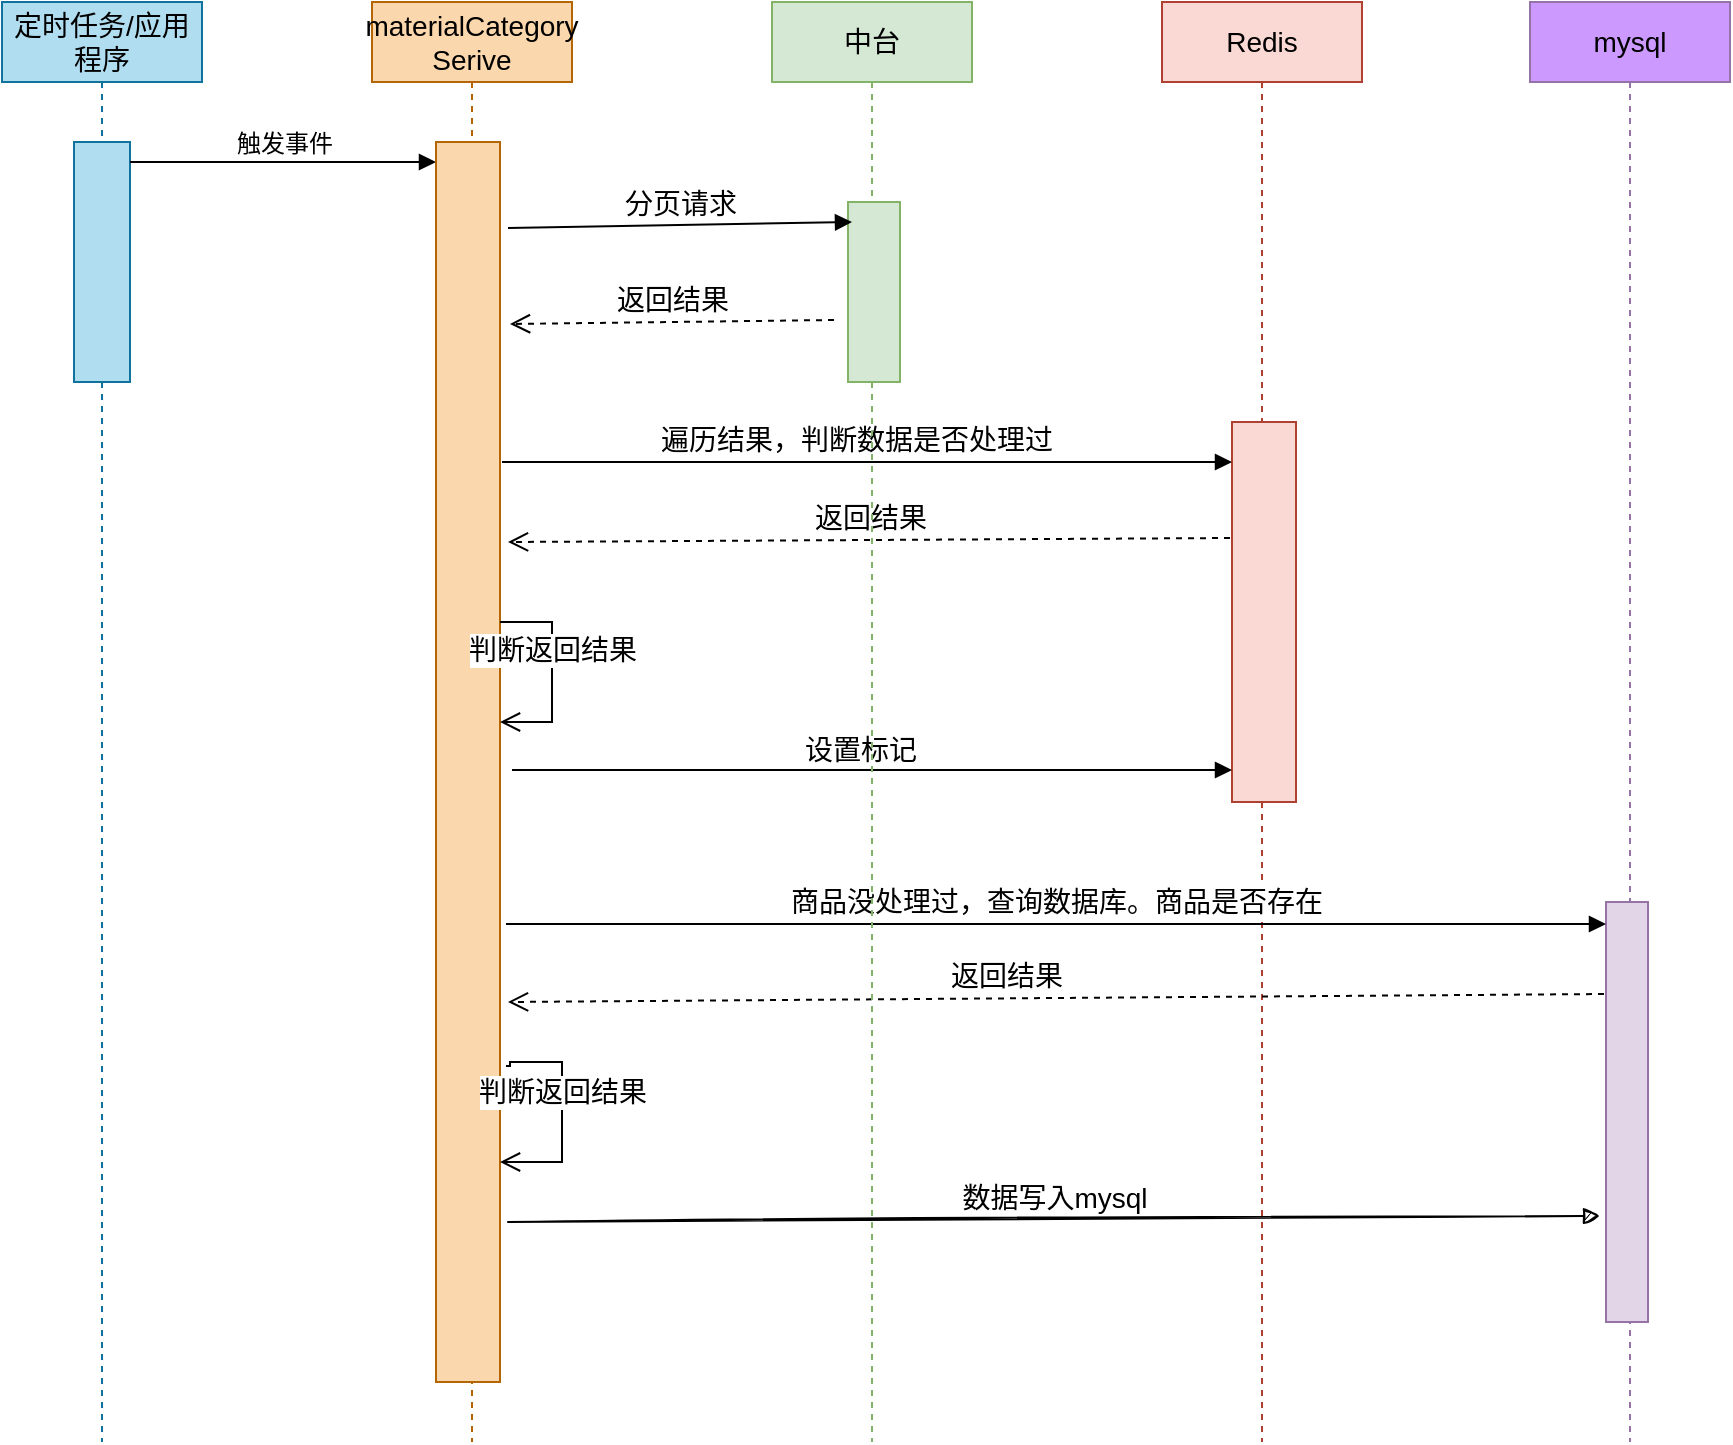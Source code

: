 <mxfile version="20.8.18" type="github" pages="2">
  <diagram name="Page-1" id="9rlAnr0whuJfNL5q-pFU">
    <mxGraphModel dx="1402" dy="764" grid="0" gridSize="10" guides="1" tooltips="1" connect="1" arrows="1" fold="1" page="0" pageScale="1" pageWidth="2500" pageHeight="1600" math="0" shadow="0">
      <root>
        <mxCell id="0" />
        <mxCell id="1" parent="0" />
        <mxCell id="jw1D5i-bptpZqYjqfrqc-1" value="&lt;font style=&quot;font-size: 14px;&quot;&gt;定时任务/应用程序&lt;/font&gt;" style="shape=umlLifeline;perimeter=lifelinePerimeter;whiteSpace=wrap;html=1;container=0;dropTarget=0;collapsible=0;recursiveResize=0;outlineConnect=0;portConstraint=eastwest;newEdgeStyle={&quot;edgeStyle&quot;:&quot;elbowEdgeStyle&quot;,&quot;elbow&quot;:&quot;vertical&quot;,&quot;curved&quot;:0,&quot;rounded&quot;:0};fillColor=#b1ddf0;strokeColor=#10739e;" parent="1" vertex="1">
          <mxGeometry x="305" y="160" width="100" height="720" as="geometry" />
        </mxCell>
        <mxCell id="jw1D5i-bptpZqYjqfrqc-2" value="" style="html=1;points=[];perimeter=orthogonalPerimeter;outlineConnect=0;targetShapes=umlLifeline;portConstraint=eastwest;newEdgeStyle={&quot;edgeStyle&quot;:&quot;elbowEdgeStyle&quot;,&quot;elbow&quot;:&quot;vertical&quot;,&quot;curved&quot;:0,&quot;rounded&quot;:0};fillColor=#b1ddf0;strokeColor=#10739e;" parent="jw1D5i-bptpZqYjqfrqc-1" vertex="1">
          <mxGeometry x="36" y="70" width="28" height="120" as="geometry" />
        </mxCell>
        <mxCell id="jw1D5i-bptpZqYjqfrqc-7" value="&lt;font style=&quot;font-size: 12px;&quot;&gt;触发事件&lt;/font&gt;" style="html=1;verticalAlign=bottom;endArrow=block;edgeStyle=elbowEdgeStyle;elbow=vertical;curved=0;rounded=0;" parent="1" source="jw1D5i-bptpZqYjqfrqc-2" target="jw1D5i-bptpZqYjqfrqc-14" edge="1">
          <mxGeometry relative="1" as="geometry">
            <mxPoint x="460" y="250" as="sourcePoint" />
            <Array as="points">
              <mxPoint x="445" y="240" />
            </Array>
            <mxPoint x="530" y="240" as="targetPoint" />
          </mxGeometry>
        </mxCell>
        <mxCell id="jw1D5i-bptpZqYjqfrqc-11" value="&lt;font style=&quot;font-size: 14px;&quot;&gt;Redis&lt;/font&gt;" style="shape=umlLifeline;perimeter=lifelinePerimeter;whiteSpace=wrap;html=1;container=0;dropTarget=0;collapsible=0;recursiveResize=0;outlineConnect=0;portConstraint=eastwest;newEdgeStyle={&quot;edgeStyle&quot;:&quot;elbowEdgeStyle&quot;,&quot;elbow&quot;:&quot;vertical&quot;,&quot;curved&quot;:0,&quot;rounded&quot;:0};fillColor=#fad9d5;strokeColor=#ae4132;" parent="1" vertex="1">
          <mxGeometry x="885" y="160" width="100" height="720" as="geometry" />
        </mxCell>
        <mxCell id="jw1D5i-bptpZqYjqfrqc-12" value="" style="html=1;points=[];perimeter=orthogonalPerimeter;outlineConnect=0;targetShapes=umlLifeline;portConstraint=eastwest;newEdgeStyle={&quot;edgeStyle&quot;:&quot;elbowEdgeStyle&quot;,&quot;elbow&quot;:&quot;vertical&quot;,&quot;curved&quot;:0,&quot;rounded&quot;:0};fillColor=#fad9d5;strokeColor=#ae4132;" parent="jw1D5i-bptpZqYjqfrqc-11" vertex="1">
          <mxGeometry x="35" y="210" width="32" height="190" as="geometry" />
        </mxCell>
        <mxCell id="jw1D5i-bptpZqYjqfrqc-13" value="&lt;font style=&quot;font-size: 14px;&quot;&gt;materialCategory&lt;br&gt;Serive&lt;/font&gt;" style="shape=umlLifeline;perimeter=lifelinePerimeter;whiteSpace=wrap;html=1;container=0;dropTarget=0;collapsible=0;recursiveResize=0;outlineConnect=0;portConstraint=eastwest;newEdgeStyle={&quot;edgeStyle&quot;:&quot;elbowEdgeStyle&quot;,&quot;elbow&quot;:&quot;vertical&quot;,&quot;curved&quot;:0,&quot;rounded&quot;:0};fillColor=#fad7ac;strokeColor=#b46504;" parent="1" vertex="1">
          <mxGeometry x="490" y="160" width="100" height="720" as="geometry" />
        </mxCell>
        <mxCell id="jw1D5i-bptpZqYjqfrqc-14" value="" style="html=1;points=[];perimeter=orthogonalPerimeter;outlineConnect=0;targetShapes=umlLifeline;portConstraint=eastwest;newEdgeStyle={&quot;edgeStyle&quot;:&quot;elbowEdgeStyle&quot;,&quot;elbow&quot;:&quot;vertical&quot;,&quot;curved&quot;:0,&quot;rounded&quot;:0};fillColor=#fad7ac;strokeColor=#b46504;" parent="jw1D5i-bptpZqYjqfrqc-13" vertex="1">
          <mxGeometry x="32" y="70" width="32" height="620" as="geometry" />
        </mxCell>
        <mxCell id="jw1D5i-bptpZqYjqfrqc-35" value="&lt;font style=&quot;font-size: 14px;&quot;&gt;判断返回结果&lt;/font&gt;" style="html=1;verticalAlign=bottom;endArrow=open;endSize=8;edgeStyle=orthogonalEdgeStyle;elbow=vertical;rounded=0;" parent="jw1D5i-bptpZqYjqfrqc-13" source="jw1D5i-bptpZqYjqfrqc-14" target="jw1D5i-bptpZqYjqfrqc-14" edge="1">
          <mxGeometry relative="1" as="geometry">
            <mxPoint x="60" y="240" as="targetPoint" />
            <Array as="points">
              <mxPoint x="90" y="310" />
              <mxPoint x="90" y="360" />
            </Array>
            <mxPoint x="70" y="280" as="sourcePoint" />
          </mxGeometry>
        </mxCell>
        <mxCell id="jw1D5i-bptpZqYjqfrqc-15" value="&lt;font style=&quot;font-size: 14px;&quot;&gt;mysql&lt;/font&gt;" style="shape=umlLifeline;perimeter=lifelinePerimeter;whiteSpace=wrap;html=1;container=0;dropTarget=0;collapsible=0;recursiveResize=0;outlineConnect=0;portConstraint=eastwest;newEdgeStyle={&quot;edgeStyle&quot;:&quot;elbowEdgeStyle&quot;,&quot;elbow&quot;:&quot;vertical&quot;,&quot;curved&quot;:0,&quot;rounded&quot;:0};fillColor=#CC99FF;strokeColor=#9673a6;" parent="1" vertex="1">
          <mxGeometry x="1069" y="160" width="100" height="720" as="geometry" />
        </mxCell>
        <mxCell id="jw1D5i-bptpZqYjqfrqc-16" value="" style="html=1;points=[];perimeter=orthogonalPerimeter;outlineConnect=0;targetShapes=umlLifeline;portConstraint=eastwest;newEdgeStyle={&quot;edgeStyle&quot;:&quot;elbowEdgeStyle&quot;,&quot;elbow&quot;:&quot;vertical&quot;,&quot;curved&quot;:0,&quot;rounded&quot;:0};fillColor=#e1d5e7;strokeColor=#9673a6;" parent="jw1D5i-bptpZqYjqfrqc-15" vertex="1">
          <mxGeometry x="38" y="450" width="21" height="210" as="geometry" />
        </mxCell>
        <mxCell id="jw1D5i-bptpZqYjqfrqc-20" value="&lt;font style=&quot;font-size: 14px;&quot;&gt;遍历结果，判断数据是否处理过&lt;/font&gt;" style="html=1;verticalAlign=bottom;endArrow=block;edgeStyle=elbowEdgeStyle;elbow=vertical;curved=0;rounded=0;" parent="1" target="jw1D5i-bptpZqYjqfrqc-12" edge="1">
          <mxGeometry x="-0.031" relative="1" as="geometry">
            <mxPoint x="555" y="390" as="sourcePoint" />
            <Array as="points">
              <mxPoint x="910" y="390" />
              <mxPoint x="780" y="380" />
              <mxPoint x="850" y="360" />
              <mxPoint x="960" y="340" />
              <mxPoint x="995" y="309.5" />
            </Array>
            <mxPoint x="1080" y="309.5" as="targetPoint" />
            <mxPoint as="offset" />
          </mxGeometry>
        </mxCell>
        <mxCell id="jw1D5i-bptpZqYjqfrqc-22" value="&lt;font style=&quot;font-size: 14px;&quot;&gt;返回结果&lt;/font&gt;" style="html=1;verticalAlign=bottom;endArrow=open;dashed=1;endSize=8;elbow=vertical;rounded=0;" parent="1" edge="1">
          <mxGeometry relative="1" as="geometry">
            <mxPoint x="558" y="430" as="targetPoint" />
            <mxPoint x="919" y="428" as="sourcePoint" />
          </mxGeometry>
        </mxCell>
        <mxCell id="jw1D5i-bptpZqYjqfrqc-23" value="&lt;font style=&quot;font-size: 14px;&quot;&gt;商品没处理过，查询数据库。商品是否存在&lt;/font&gt;" style="html=1;verticalAlign=bottom;endArrow=block;elbow=vertical;rounded=0;" parent="1" target="jw1D5i-bptpZqYjqfrqc-16" edge="1">
          <mxGeometry relative="1" as="geometry">
            <mxPoint x="557" y="621" as="sourcePoint" />
            <mxPoint x="1230" y="620" as="targetPoint" />
          </mxGeometry>
        </mxCell>
        <mxCell id="jw1D5i-bptpZqYjqfrqc-24" value="&lt;font style=&quot;font-size: 14px;&quot;&gt;返回结果&lt;/font&gt;" style="html=1;verticalAlign=bottom;endArrow=open;dashed=1;endSize=8;elbow=vertical;rounded=0;" parent="1" edge="1">
          <mxGeometry x="0.091" relative="1" as="geometry">
            <mxPoint x="558" y="660" as="targetPoint" />
            <mxPoint x="1106" y="656" as="sourcePoint" />
            <mxPoint as="offset" />
          </mxGeometry>
        </mxCell>
        <mxCell id="jw1D5i-bptpZqYjqfrqc-30" value="&lt;font style=&quot;font-size: 14px;&quot;&gt;数据写入mysql&lt;/font&gt;" style="html=1;verticalAlign=bottom;endArrow=block;elbow=vertical;rounded=0;sketch=1;curveFitting=1;jiggle=2;" parent="1" edge="1">
          <mxGeometry relative="1" as="geometry">
            <mxPoint x="558" y="770" as="sourcePoint" />
            <mxPoint x="1104" y="767" as="targetPoint" />
          </mxGeometry>
        </mxCell>
        <mxCell id="jw1D5i-bptpZqYjqfrqc-36" value="&lt;font style=&quot;font-size: 14px;&quot;&gt;设置标记&lt;/font&gt;" style="html=1;verticalAlign=bottom;endArrow=block;elbow=vertical;rounded=0;" parent="1" target="jw1D5i-bptpZqYjqfrqc-12" edge="1">
          <mxGeometry x="-0.034" relative="1" as="geometry">
            <mxPoint x="560" y="544" as="sourcePoint" />
            <mxPoint x="913" y="544" as="targetPoint" />
            <mxPoint y="1" as="offset" />
          </mxGeometry>
        </mxCell>
        <mxCell id="jw1D5i-bptpZqYjqfrqc-37" value="&lt;font style=&quot;font-size: 14px;&quot;&gt;判断返回结果&lt;/font&gt;" style="html=1;verticalAlign=bottom;endArrow=open;endSize=8;edgeStyle=orthogonalEdgeStyle;elbow=vertical;rounded=0;" parent="1" target="jw1D5i-bptpZqYjqfrqc-14" edge="1">
          <mxGeometry relative="1" as="geometry">
            <mxPoint x="550" y="580" as="targetPoint" />
            <Array as="points">
              <mxPoint x="559" y="692" />
              <mxPoint x="559" y="690" />
              <mxPoint x="585" y="690" />
              <mxPoint x="585" y="740" />
            </Array>
            <mxPoint x="557" y="692" as="sourcePoint" />
          </mxGeometry>
        </mxCell>
        <mxCell id="jw1D5i-bptpZqYjqfrqc-38" value="&lt;span style=&quot;font-size: 14px;&quot;&gt;&lt;font color=&quot;#000000&quot;&gt;中台&lt;/font&gt;&lt;/span&gt;" style="shape=umlLifeline;perimeter=lifelinePerimeter;whiteSpace=wrap;html=1;container=0;dropTarget=0;collapsible=0;recursiveResize=0;outlineConnect=0;portConstraint=eastwest;newEdgeStyle={&quot;edgeStyle&quot;:&quot;elbowEdgeStyle&quot;,&quot;elbow&quot;:&quot;vertical&quot;,&quot;curved&quot;:0,&quot;rounded&quot;:0};fillColor=#d5e8d4;strokeColor=#82b366;" parent="1" vertex="1">
          <mxGeometry x="690" y="160" width="100" height="720" as="geometry" />
        </mxCell>
        <mxCell id="jw1D5i-bptpZqYjqfrqc-39" value="" style="html=1;points=[];perimeter=orthogonalPerimeter;outlineConnect=0;targetShapes=umlLifeline;portConstraint=eastwest;newEdgeStyle={&quot;edgeStyle&quot;:&quot;elbowEdgeStyle&quot;,&quot;elbow&quot;:&quot;vertical&quot;,&quot;curved&quot;:0,&quot;rounded&quot;:0};fillColor=#d5e8d4;strokeColor=#82b366;" parent="jw1D5i-bptpZqYjqfrqc-38" vertex="1">
          <mxGeometry x="38" y="100" width="26" height="90" as="geometry" />
        </mxCell>
        <mxCell id="jw1D5i-bptpZqYjqfrqc-41" value="&lt;font style=&quot;font-size: 14px;&quot;&gt;分页请求&lt;/font&gt;" style="html=1;verticalAlign=bottom;endArrow=block;elbow=vertical;rounded=0;" parent="1" edge="1">
          <mxGeometry relative="1" as="geometry">
            <mxPoint x="558" y="273" as="sourcePoint" />
            <mxPoint x="730" y="270" as="targetPoint" />
          </mxGeometry>
        </mxCell>
        <mxCell id="jw1D5i-bptpZqYjqfrqc-42" value="&lt;font style=&quot;font-size: 14px;&quot;&gt;返回结果&lt;/font&gt;" style="html=1;verticalAlign=bottom;endArrow=open;dashed=1;endSize=8;elbow=vertical;rounded=0;" parent="1" edge="1">
          <mxGeometry relative="1" as="geometry">
            <mxPoint x="559" y="321" as="targetPoint" />
            <mxPoint x="721" y="319" as="sourcePoint" />
          </mxGeometry>
        </mxCell>
      </root>
    </mxGraphModel>
  </diagram>
  <diagram id="VtKlL0WCUns5X4JokIXI" name="第 2 页">
    <mxGraphModel dx="1402" dy="764" grid="0" gridSize="10" guides="1" tooltips="1" connect="1" arrows="1" fold="1" page="0" pageScale="1" pageWidth="2500" pageHeight="1600" math="0" shadow="0">
      <root>
        <mxCell id="0" />
        <mxCell id="1" parent="0" />
        <mxCell id="gQIAnr2j4avc485dqjna-1" value="&lt;span style=&quot;font-size: 14px;&quot;&gt;中台&lt;br&gt;rocketMQ&lt;br&gt;&lt;/span&gt;" style="shape=umlLifeline;perimeter=lifelinePerimeter;whiteSpace=wrap;html=1;container=0;dropTarget=0;collapsible=0;recursiveResize=0;outlineConnect=0;portConstraint=eastwest;newEdgeStyle={&quot;edgeStyle&quot;:&quot;elbowEdgeStyle&quot;,&quot;elbow&quot;:&quot;vertical&quot;,&quot;curved&quot;:0,&quot;rounded&quot;:0};fillColor=#b1ddf0;strokeColor=#10739e;" vertex="1" parent="1">
          <mxGeometry x="170" y="150" width="100" height="1010" as="geometry" />
        </mxCell>
        <mxCell id="gQIAnr2j4avc485dqjna-2" value="" style="html=1;points=[];perimeter=orthogonalPerimeter;outlineConnect=0;targetShapes=umlLifeline;portConstraint=eastwest;newEdgeStyle={&quot;edgeStyle&quot;:&quot;elbowEdgeStyle&quot;,&quot;elbow&quot;:&quot;vertical&quot;,&quot;curved&quot;:0,&quot;rounded&quot;:0};fillColor=#b1ddf0;strokeColor=#10739e;" vertex="1" parent="gQIAnr2j4avc485dqjna-1">
          <mxGeometry x="36" y="70" width="28" height="80" as="geometry" />
        </mxCell>
        <mxCell id="gQIAnr2j4avc485dqjna-3" value="&lt;font style=&quot;font-size: 14px;&quot;&gt;Redis&lt;/font&gt;" style="shape=umlLifeline;perimeter=lifelinePerimeter;whiteSpace=wrap;html=1;container=0;dropTarget=0;collapsible=0;recursiveResize=0;outlineConnect=0;portConstraint=eastwest;newEdgeStyle={&quot;edgeStyle&quot;:&quot;elbowEdgeStyle&quot;,&quot;elbow&quot;:&quot;vertical&quot;,&quot;curved&quot;:0,&quot;rounded&quot;:0};fillColor=#fad9d5;strokeColor=#ae4132;" vertex="1" parent="1">
          <mxGeometry x="571" y="150" width="100" height="1010" as="geometry" />
        </mxCell>
        <mxCell id="gQIAnr2j4avc485dqjna-4" value="" style="html=1;points=[];perimeter=orthogonalPerimeter;outlineConnect=0;targetShapes=umlLifeline;portConstraint=eastwest;newEdgeStyle={&quot;edgeStyle&quot;:&quot;elbowEdgeStyle&quot;,&quot;elbow&quot;:&quot;vertical&quot;,&quot;curved&quot;:0,&quot;rounded&quot;:0};fillColor=#fad9d5;strokeColor=#ae4132;" vertex="1" parent="gQIAnr2j4avc485dqjna-3">
          <mxGeometry x="35" y="180" width="32" height="80" as="geometry" />
        </mxCell>
        <mxCell id="gQIAnr2j4avc485dqjna-5" value="" style="html=1;points=[];perimeter=orthogonalPerimeter;outlineConnect=0;targetShapes=umlLifeline;portConstraint=eastwest;newEdgeStyle={&quot;edgeStyle&quot;:&quot;elbowEdgeStyle&quot;,&quot;elbow&quot;:&quot;vertical&quot;,&quot;curved&quot;:0,&quot;rounded&quot;:0};fillColor=#fad9d5;strokeColor=#ae4132;" vertex="1" parent="gQIAnr2j4avc485dqjna-3">
          <mxGeometry x="35" y="653" width="32" height="47" as="geometry" />
        </mxCell>
        <mxCell id="gQIAnr2j4avc485dqjna-6" value="&lt;font style=&quot;font-size: 14px;&quot;&gt;materialCategory&lt;br&gt;Serive&lt;/font&gt;" style="shape=umlLifeline;perimeter=lifelinePerimeter;whiteSpace=wrap;html=1;container=0;dropTarget=0;collapsible=0;recursiveResize=0;outlineConnect=0;portConstraint=eastwest;newEdgeStyle={&quot;edgeStyle&quot;:&quot;elbowEdgeStyle&quot;,&quot;elbow&quot;:&quot;vertical&quot;,&quot;curved&quot;:0,&quot;rounded&quot;:0};fillColor=#fad7ac;strokeColor=#b46504;" vertex="1" parent="1">
          <mxGeometry x="345" y="150" width="100" height="1010" as="geometry" />
        </mxCell>
        <mxCell id="gQIAnr2j4avc485dqjna-7" value="" style="html=1;points=[];perimeter=orthogonalPerimeter;outlineConnect=0;targetShapes=umlLifeline;portConstraint=eastwest;newEdgeStyle={&quot;edgeStyle&quot;:&quot;elbowEdgeStyle&quot;,&quot;elbow&quot;:&quot;vertical&quot;,&quot;curved&quot;:0,&quot;rounded&quot;:0};fillColor=#fad7ac;strokeColor=#b46504;" vertex="1" parent="gQIAnr2j4avc485dqjna-6">
          <mxGeometry x="32" y="70" width="32" height="647" as="geometry" />
        </mxCell>
        <mxCell id="gQIAnr2j4avc485dqjna-8" value="&lt;font style=&quot;font-size: 14px;&quot;&gt;判断返回结果&lt;/font&gt;" style="html=1;verticalAlign=bottom;endArrow=open;endSize=8;edgeStyle=orthogonalEdgeStyle;elbow=vertical;rounded=0;" edge="1" parent="gQIAnr2j4avc485dqjna-6" source="gQIAnr2j4avc485dqjna-7" target="gQIAnr2j4avc485dqjna-7">
          <mxGeometry relative="1" as="geometry">
            <mxPoint x="60" y="240" as="targetPoint" />
            <Array as="points">
              <mxPoint x="90" y="278" />
              <mxPoint x="90" y="326" />
            </Array>
            <mxPoint x="70" y="280" as="sourcePoint" />
          </mxGeometry>
        </mxCell>
        <mxCell id="gQIAnr2j4avc485dqjna-9" value="" style="endArrow=classic;html=1;rounded=0;sketch=0;fontSize=14;fontColor=#000000;elbow=vertical;edgeStyle=orthogonalEdgeStyle;" edge="1" parent="gQIAnr2j4avc485dqjna-6" source="gQIAnr2j4avc485dqjna-7" target="gQIAnr2j4avc485dqjna-7">
          <mxGeometry width="50" height="50" relative="1" as="geometry">
            <mxPoint x="110" y="550" as="sourcePoint" />
            <mxPoint x="60" y="590" as="targetPoint" />
            <Array as="points">
              <mxPoint x="110" y="539" />
              <mxPoint x="110" y="583" />
            </Array>
          </mxGeometry>
        </mxCell>
        <mxCell id="gQIAnr2j4avc485dqjna-10" value="判断返回结果" style="edgeLabel;html=1;align=center;verticalAlign=middle;resizable=0;points=[];fontSize=14;fontColor=#000000;" vertex="1" connectable="0" parent="gQIAnr2j4avc485dqjna-9">
          <mxGeometry x="-0.106" y="-1" relative="1" as="geometry">
            <mxPoint as="offset" />
          </mxGeometry>
        </mxCell>
        <mxCell id="gQIAnr2j4avc485dqjna-11" value="&lt;font style=&quot;font-size: 14px;&quot;&gt;mysql&lt;/font&gt;" style="shape=umlLifeline;perimeter=lifelinePerimeter;whiteSpace=wrap;html=1;container=0;dropTarget=0;collapsible=0;recursiveResize=0;outlineConnect=0;portConstraint=eastwest;newEdgeStyle={&quot;edgeStyle&quot;:&quot;elbowEdgeStyle&quot;,&quot;elbow&quot;:&quot;vertical&quot;,&quot;curved&quot;:0,&quot;rounded&quot;:0};fillColor=#CC99FF;strokeColor=#9673a6;" vertex="1" parent="1">
          <mxGeometry x="936" y="150" width="100" height="1010" as="geometry" />
        </mxCell>
        <mxCell id="gQIAnr2j4avc485dqjna-12" value="" style="html=1;points=[];perimeter=orthogonalPerimeter;outlineConnect=0;targetShapes=umlLifeline;portConstraint=eastwest;newEdgeStyle={&quot;edgeStyle&quot;:&quot;elbowEdgeStyle&quot;,&quot;elbow&quot;:&quot;vertical&quot;,&quot;curved&quot;:0,&quot;rounded&quot;:0};fillColor=#e1d5e7;strokeColor=#9673a6;" vertex="1" parent="gQIAnr2j4avc485dqjna-11">
          <mxGeometry x="38" y="455" width="22" height="169" as="geometry" />
        </mxCell>
        <mxCell id="gQIAnr2j4avc485dqjna-13" value="" style="endArrow=classic;html=1;rounded=0;sketch=0;fontSize=14;fontColor=#000000;elbow=vertical;" edge="1" parent="1">
          <mxGeometry width="50" height="50" relative="1" as="geometry">
            <mxPoint x="240" y="240" as="sourcePoint" />
            <mxPoint x="376" y="240" as="targetPoint" />
            <Array as="points">
              <mxPoint x="370" y="240" />
            </Array>
          </mxGeometry>
        </mxCell>
        <mxCell id="gQIAnr2j4avc485dqjna-14" value="推送消息" style="edgeLabel;html=1;align=center;verticalAlign=middle;resizable=0;points=[];fontSize=14;fontColor=#000000;" vertex="1" connectable="0" parent="gQIAnr2j4avc485dqjna-13">
          <mxGeometry x="-0.355" y="3" relative="1" as="geometry">
            <mxPoint as="offset" />
          </mxGeometry>
        </mxCell>
        <mxCell id="gQIAnr2j4avc485dqjna-15" value="&lt;span style=&quot;font-size: 14px;&quot;&gt;中台&lt;br&gt;查询商品接口&lt;br&gt;&lt;/span&gt;" style="shape=umlLifeline;perimeter=lifelinePerimeter;whiteSpace=wrap;html=1;container=0;dropTarget=0;collapsible=0;recursiveResize=0;outlineConnect=0;portConstraint=eastwest;newEdgeStyle={&quot;edgeStyle&quot;:&quot;elbowEdgeStyle&quot;,&quot;elbow&quot;:&quot;vertical&quot;,&quot;curved&quot;:0,&quot;rounded&quot;:0};fillColor=#b1ddf0;strokeColor=#10739e;" vertex="1" parent="1">
          <mxGeometry x="757" y="150" width="100" height="1010" as="geometry" />
        </mxCell>
        <mxCell id="gQIAnr2j4avc485dqjna-16" value="" style="html=1;points=[];perimeter=orthogonalPerimeter;outlineConnect=0;targetShapes=umlLifeline;portConstraint=eastwest;newEdgeStyle={&quot;edgeStyle&quot;:&quot;elbowEdgeStyle&quot;,&quot;elbow&quot;:&quot;vertical&quot;,&quot;curved&quot;:0,&quot;rounded&quot;:0};fillColor=#b1ddf0;strokeColor=#10739e;" vertex="1" parent="gQIAnr2j4avc485dqjna-15">
          <mxGeometry x="36" y="348" width="28" height="82" as="geometry" />
        </mxCell>
        <mxCell id="gQIAnr2j4avc485dqjna-19" value="" style="endArrow=classic;html=1;rounded=0;sketch=0;fontSize=14;fontColor=#000000;elbow=vertical;" edge="1" parent="1" target="gQIAnr2j4avc485dqjna-4">
          <mxGeometry width="50" height="50" relative="1" as="geometry">
            <mxPoint x="410" y="352" as="sourcePoint" />
            <mxPoint x="730" y="350" as="targetPoint" />
          </mxGeometry>
        </mxCell>
        <mxCell id="gQIAnr2j4avc485dqjna-20" value="查询是否处理过" style="edgeLabel;html=1;align=center;verticalAlign=middle;resizable=0;points=[];fontSize=14;fontColor=#000000;" vertex="1" connectable="0" parent="gQIAnr2j4avc485dqjna-19">
          <mxGeometry x="-0.348" y="-3" relative="1" as="geometry">
            <mxPoint as="offset" />
          </mxGeometry>
        </mxCell>
        <mxCell id="gQIAnr2j4avc485dqjna-21" value="" style="endArrow=classic;html=1;rounded=0;sketch=0;fontSize=14;fontColor=#000000;elbow=vertical;" edge="1" parent="1">
          <mxGeometry width="50" height="50" relative="1" as="geometry">
            <mxPoint x="411" y="519" as="sourcePoint" />
            <mxPoint x="795" y="519" as="targetPoint" />
            <Array as="points">
              <mxPoint x="512" y="519" />
            </Array>
          </mxGeometry>
        </mxCell>
        <mxCell id="gQIAnr2j4avc485dqjna-22" value="根据uniqueId查询接口" style="edgeLabel;html=1;align=center;verticalAlign=middle;resizable=0;points=[];fontSize=14;fontColor=#000000;" vertex="1" connectable="0" parent="gQIAnr2j4avc485dqjna-21">
          <mxGeometry x="-0.143" y="-3" relative="1" as="geometry">
            <mxPoint as="offset" />
          </mxGeometry>
        </mxCell>
        <mxCell id="gQIAnr2j4avc485dqjna-23" value="" style="endArrow=classic;html=1;rounded=0;sketch=0;fontSize=14;fontColor=#000000;elbow=vertical;dashed=1;" edge="1" parent="1">
          <mxGeometry width="50" height="50" relative="1" as="geometry">
            <mxPoint x="790" y="560" as="sourcePoint" />
            <mxPoint x="411" y="560" as="targetPoint" />
            <Array as="points">
              <mxPoint x="621" y="560" />
            </Array>
          </mxGeometry>
        </mxCell>
        <mxCell id="gQIAnr2j4avc485dqjna-24" value="返回查询结果" style="edgeLabel;html=1;align=center;verticalAlign=middle;resizable=0;points=[];fontSize=14;fontColor=#000000;" vertex="1" connectable="0" parent="gQIAnr2j4avc485dqjna-23">
          <mxGeometry x="0.448" y="2" relative="1" as="geometry">
            <mxPoint as="offset" />
          </mxGeometry>
        </mxCell>
        <mxCell id="gQIAnr2j4avc485dqjna-25" value="" style="endArrow=classic;html=1;rounded=0;sketch=0;fontSize=14;fontColor=#000000;elbow=vertical;" edge="1" parent="1">
          <mxGeometry width="50" height="50" relative="1" as="geometry">
            <mxPoint x="410" y="622" as="sourcePoint" />
            <mxPoint x="976" y="622" as="targetPoint" />
          </mxGeometry>
        </mxCell>
        <mxCell id="gQIAnr2j4avc485dqjna-26" value="获取到skuCode查询数据是否存在" style="edgeLabel;html=1;align=center;verticalAlign=middle;resizable=0;points=[];fontSize=14;fontColor=#000000;" vertex="1" connectable="0" parent="gQIAnr2j4avc485dqjna-25">
          <mxGeometry x="-0.143" y="-3" relative="1" as="geometry">
            <mxPoint x="2" y="-12" as="offset" />
          </mxGeometry>
        </mxCell>
        <mxCell id="gQIAnr2j4avc485dqjna-27" value="" style="endArrow=classic;html=1;rounded=0;sketch=0;fontSize=14;fontColor=#000000;elbow=vertical;dashed=1;" edge="1" parent="1">
          <mxGeometry width="50" height="50" relative="1" as="geometry">
            <mxPoint x="971" y="656" as="sourcePoint" />
            <mxPoint x="409" y="658" as="targetPoint" />
            <Array as="points">
              <mxPoint x="707" y="656" />
            </Array>
          </mxGeometry>
        </mxCell>
        <mxCell id="gQIAnr2j4avc485dqjna-28" value="返回查询结果" style="edgeLabel;html=1;align=center;verticalAlign=middle;resizable=0;points=[];fontSize=14;fontColor=#000000;" vertex="1" connectable="0" parent="gQIAnr2j4avc485dqjna-27">
          <mxGeometry x="0.448" y="2" relative="1" as="geometry">
            <mxPoint as="offset" />
          </mxGeometry>
        </mxCell>
        <mxCell id="gQIAnr2j4avc485dqjna-29" value="" style="endArrow=classic;html=1;rounded=0;sketch=0;fontSize=14;fontColor=#000000;elbow=vertical;" edge="1" parent="1">
          <mxGeometry width="50" height="50" relative="1" as="geometry">
            <mxPoint x="409" y="756" as="sourcePoint" />
            <mxPoint x="973" y="754" as="targetPoint" />
          </mxGeometry>
        </mxCell>
        <mxCell id="gQIAnr2j4avc485dqjna-30" value="写入数据库" style="edgeLabel;html=1;align=center;verticalAlign=middle;resizable=0;points=[];fontSize=14;fontColor=#000000;" vertex="1" connectable="0" parent="gQIAnr2j4avc485dqjna-29">
          <mxGeometry x="-0.143" y="-3" relative="1" as="geometry">
            <mxPoint as="offset" />
          </mxGeometry>
        </mxCell>
        <mxCell id="gQIAnr2j4avc485dqjna-31" value="" style="endArrow=classic;html=1;rounded=0;sketch=0;fontSize=14;fontColor=#000000;elbow=vertical;" edge="1" parent="1">
          <mxGeometry width="50" height="50" relative="1" as="geometry">
            <mxPoint x="411" y="810" as="sourcePoint" />
            <mxPoint x="603" y="810" as="targetPoint" />
          </mxGeometry>
        </mxCell>
        <mxCell id="gQIAnr2j4avc485dqjna-32" value="设置标记" style="edgeLabel;html=1;align=center;verticalAlign=middle;resizable=0;points=[];fontSize=14;fontColor=#000000;" vertex="1" connectable="0" parent="gQIAnr2j4avc485dqjna-31">
          <mxGeometry x="-0.348" y="-3" relative="1" as="geometry">
            <mxPoint x="6" as="offset" />
          </mxGeometry>
        </mxCell>
        <mxCell id="gQIAnr2j4avc485dqjna-33" value="" style="endArrow=classic;html=1;rounded=0;sketch=0;fontSize=14;fontColor=#000000;elbow=vertical;dashed=1;" edge="1" parent="1">
          <mxGeometry width="50" height="50" relative="1" as="geometry">
            <mxPoint x="606" y="390" as="sourcePoint" />
            <mxPoint x="407" y="390" as="targetPoint" />
            <Array as="points" />
          </mxGeometry>
        </mxCell>
        <mxCell id="gQIAnr2j4avc485dqjna-34" value="返回结果" style="edgeLabel;html=1;align=center;verticalAlign=middle;resizable=0;points=[];fontSize=14;fontColor=#000000;" vertex="1" connectable="0" parent="gQIAnr2j4avc485dqjna-33">
          <mxGeometry x="0.2" y="4" relative="1" as="geometry">
            <mxPoint as="offset" />
          </mxGeometry>
        </mxCell>
        <mxCell id="fHlti-_ENbodgNxVJLKv-1" value="" style="endArrow=classic;html=1;rounded=0;dashed=1;sketch=0;fontSize=14;fontColor=#000000;elbow=vertical;edgeStyle=orthogonalEdgeStyle;" edge="1" parent="1" source="gQIAnr2j4avc485dqjna-7">
          <mxGeometry width="50" height="50" relative="1" as="geometry">
            <mxPoint x="493" y="216" as="sourcePoint" />
            <mxPoint x="409" y="323" as="targetPoint" />
            <Array as="points">
              <mxPoint x="439" y="270" />
              <mxPoint x="439" y="323" />
            </Array>
          </mxGeometry>
        </mxCell>
        <mxCell id="fHlti-_ENbodgNxVJLKv-2" value="接收并&lt;br&gt;解析消息" style="edgeLabel;html=1;align=center;verticalAlign=middle;resizable=0;points=[];fontSize=14;fontColor=#000000;" vertex="1" connectable="0" parent="fHlti-_ENbodgNxVJLKv-1">
          <mxGeometry x="-0.327" y="1" relative="1" as="geometry">
            <mxPoint y="19" as="offset" />
          </mxGeometry>
        </mxCell>
      </root>
    </mxGraphModel>
  </diagram>
</mxfile>
